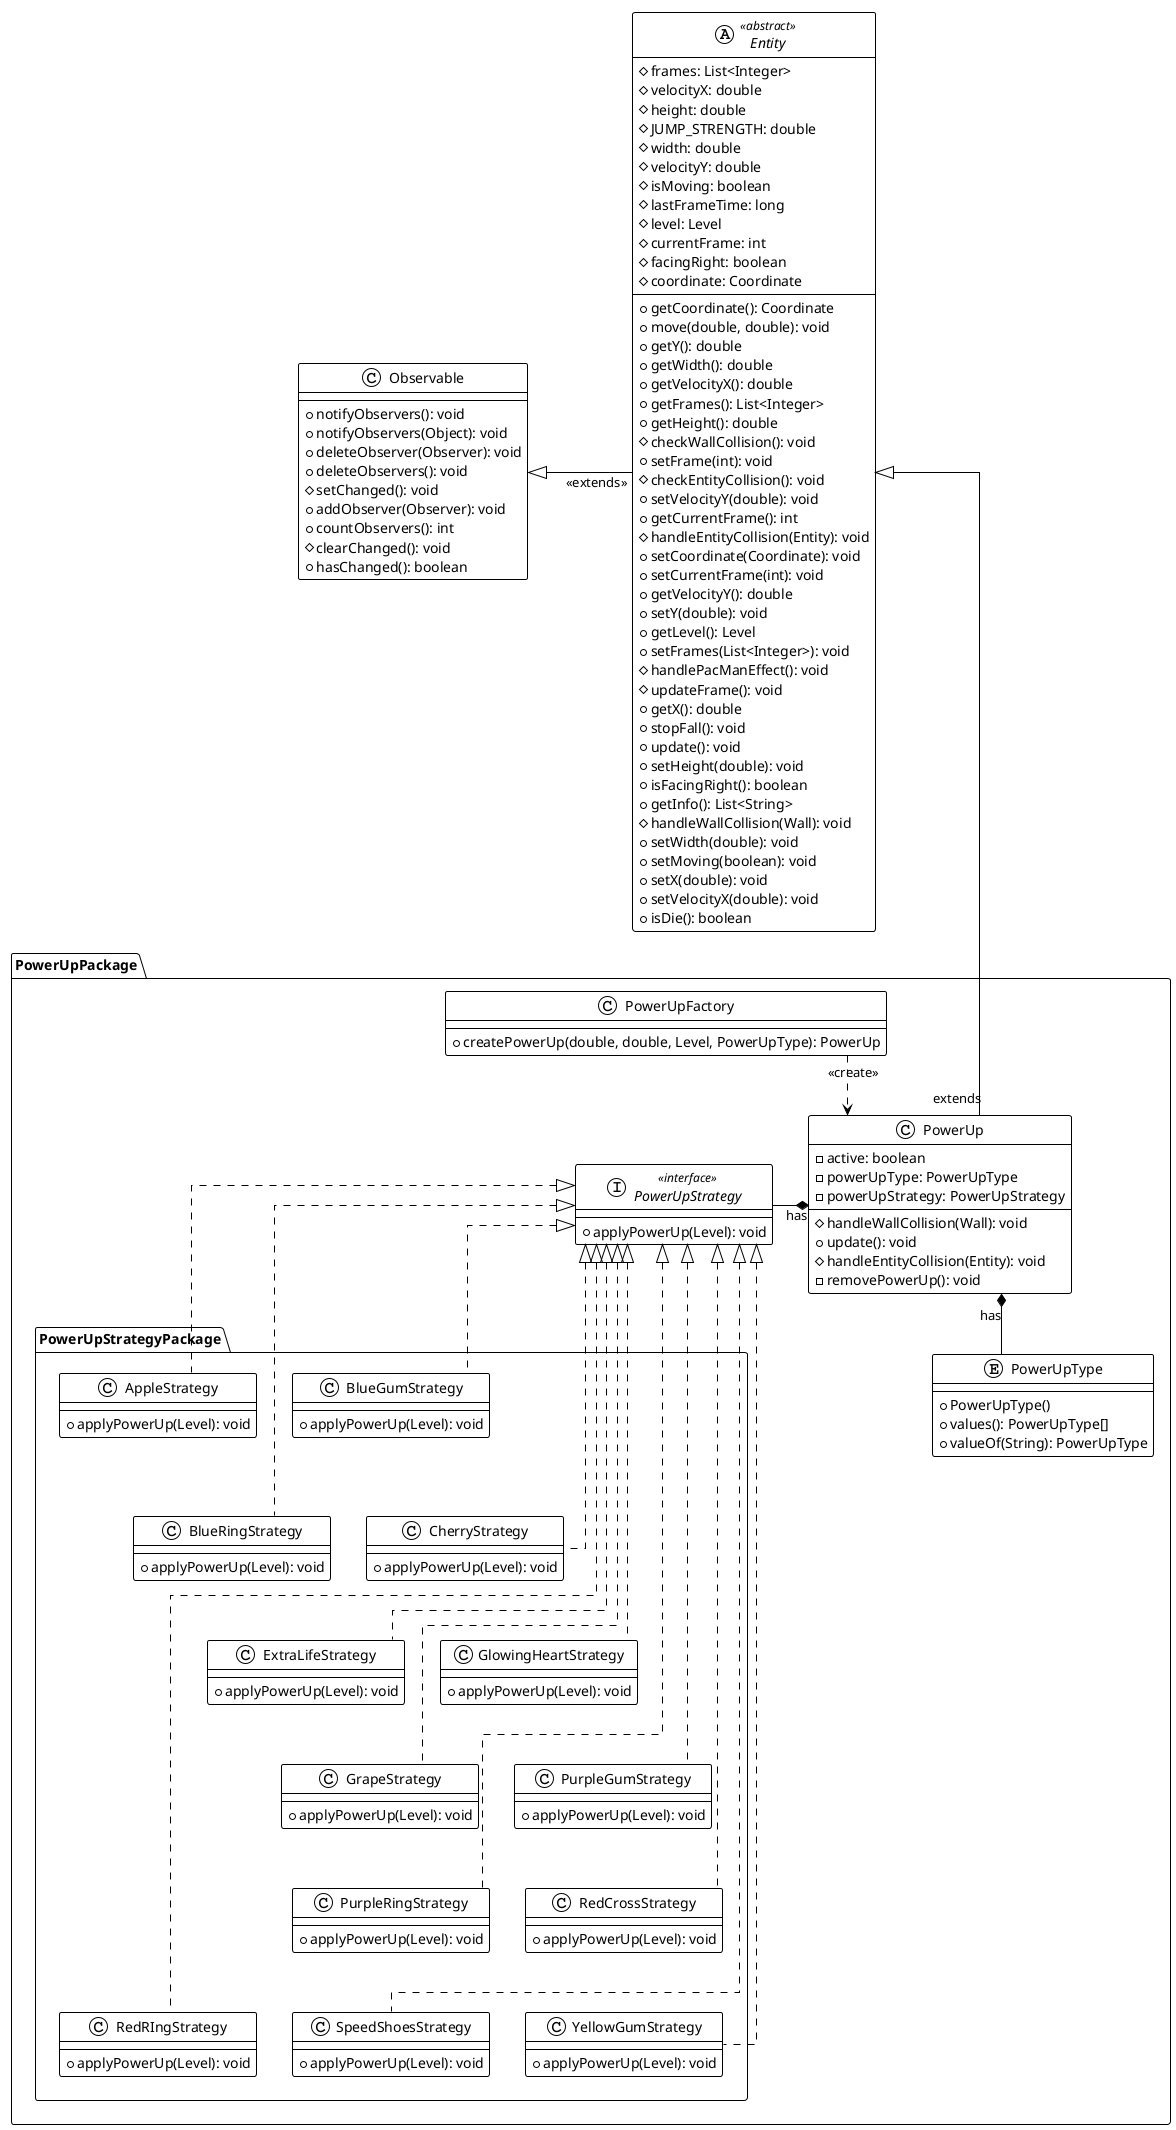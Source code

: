 @startuml

!theme plain
top to bottom direction
skinparam linetype ortho
'Split into 2 pages
page 4x4
skinparam pageMargin 10
skinparam class {
    BackgroundColor White
    ArrowColor Black
    BorderColor Black

}

    abstract class  Entity <<abstract>> {
      # frames: List<Integer>
      # velocityX: double
      # height: double
      # JUMP_STRENGTH: double
      # width: double
      # velocityY: double
      # isMoving: boolean
      # lastFrameTime: long
      # level: Level
      # currentFrame: int
      # facingRight: boolean
      # coordinate: Coordinate
      + getCoordinate(): Coordinate
      + move(double, double): void
      + getY(): double
      + getWidth(): double
      + getVelocityX(): double
      + getFrames(): List<Integer>
      + getHeight(): double
      # checkWallCollision(): void
      + setFrame(int): void
      # checkEntityCollision(): void
      + setVelocityY(double): void
      + getCurrentFrame(): int
      # handleEntityCollision(Entity): void
      + setCoordinate(Coordinate): void
      + setCurrentFrame(int): void
      + getVelocityY(): double
      + setY(double): void
      + getLevel(): Level
      + setFrames(List<Integer>): void
      # handlePacManEffect(): void
      # updateFrame(): void
      + getX(): double
      + stopFall(): void
      + update(): void
      + setHeight(double): void
      + isFacingRight(): boolean
      + getInfo(): List<String>
      # handleWallCollision(Wall): void
      + setWidth(double): void
      + setMoving(boolean): void
      + setX(double): void
      + setVelocityX(double): void
      + isDie(): boolean
    }
class Observable {
  + notifyObservers(): void
  + notifyObservers(Object): void
  + deleteObserver(Observer): void
  + deleteObservers(): void
  # setChanged(): void
  + addObserver(Observer): void
  + countObservers(): int
  # clearChanged(): void
  + hasChanged(): boolean
}



package PowerUpPackage {
    class PowerUp {
        - active: boolean
        - powerUpType: PowerUpType
        - powerUpStrategy: PowerUpStrategy
        # handleWallCollision(Wall): void
        + update(): void
        # handleEntityCollision(Entity): void
        - removePowerUp(): void
    }
    class PowerUpFactory {
        + createPowerUp(double, double, Level, PowerUpType): PowerUp
    }
    interface PowerUpStrategy <<interface>> {
        + applyPowerUp(Level): void
    }
    enum PowerUpType {
        + PowerUpType()
        + values(): PowerUpType[]
        + valueOf(String): PowerUpType
    }
    package PowerUpStrategyPackage {
        together {
            class AppleStrategy {
                + applyPowerUp(Level): void
            }
            class BlueGumStrategy {
                + applyPowerUp(Level): void
            }
            class BlueRingStrategy {
                + applyPowerUp(Level): void
            }
            class CherryStrategy {
                + applyPowerUp(Level): void
            }
            class ExtraLifeStrategy {
                + applyPowerUp(Level): void
            }
            class GlowingHeartStrategy {
                + applyPowerUp(Level): void
            }
            class GrapeStrategy {
                + applyPowerUp(Level): void
            }
            class PurpleGumStrategy {
                + applyPowerUp(Level): void
            }
            class PurpleRingStrategy {
                + applyPowerUp(Level): void
            }
            class RedCrossStrategy {
                + applyPowerUp(Level): void
            }
            class RedRIngStrategy {
                + applyPowerUp(Level): void
            }
            class SpeedShoesStrategy {
                + applyPowerUp(Level): void
            }
            class YellowGumStrategy {
                + applyPowerUp(Level): void
            }
        }

}

PowerUpFactory "<<create>>"..down> PowerUp
PowerUp *-down- PowerUpType :has
PowerUp *-left----- PowerUpStrategy :has
Entity -left-|> Observable : <<extends>>
Observable -[hidden]right> AppleStrategy
PowerUp "extends"-up--|>Entity
AppleStrategy .up.|> PowerUpStrategy
BlueGumStrategy .up.|> PowerUpStrategy
BlueRingStrategy ..up|> PowerUpStrategy
CherryStrategy .up.|> PowerUpStrategy
ExtraLifeStrategy .up.|> PowerUpStrategy
GlowingHeartStrategy .up.|> PowerUpStrategy
GrapeStrategy .up.|> PowerUpStrategy
PurpleGumStrategy .up.|> PowerUpStrategy
PurpleRingStrategy .up.|> PowerUpStrategy
RedCrossStrategy .up.|> PowerUpStrategy
RedRIngStrategy .up.|> PowerUpStrategy
SpeedShoesStrategy .up.|> PowerUpStrategy
YellowGumStrategy .up..|> PowerUpStrategy
AppleStrategy -[hidden]down> BlueGumStrategy
BlueGumStrategy -[hidden]down-> BlueRingStrategy
BlueRingStrategy -[hidden]down> CherryStrategy
CherryStrategy -[hidden]down-> ExtraLifeStrategy
ExtraLifeStrategy -[hidden]down> GlowingHeartStrategy
GlowingHeartStrategy -[hidden]down-> GrapeStrategy
GrapeStrategy -[hidden]down> PurpleGumStrategy
PurpleGumStrategy -[hidden]down-> PurpleRingStrategy
PurpleRingStrategy -[hidden]down> RedCrossStrategy
RedCrossStrategy -[hidden]down-> RedRIngStrategy
RedRIngStrategy -[hidden]down> SpeedShoesStrategy
SpeedShoesStrategy -[hidden]down> YellowGumStrategy
}



@enduml
